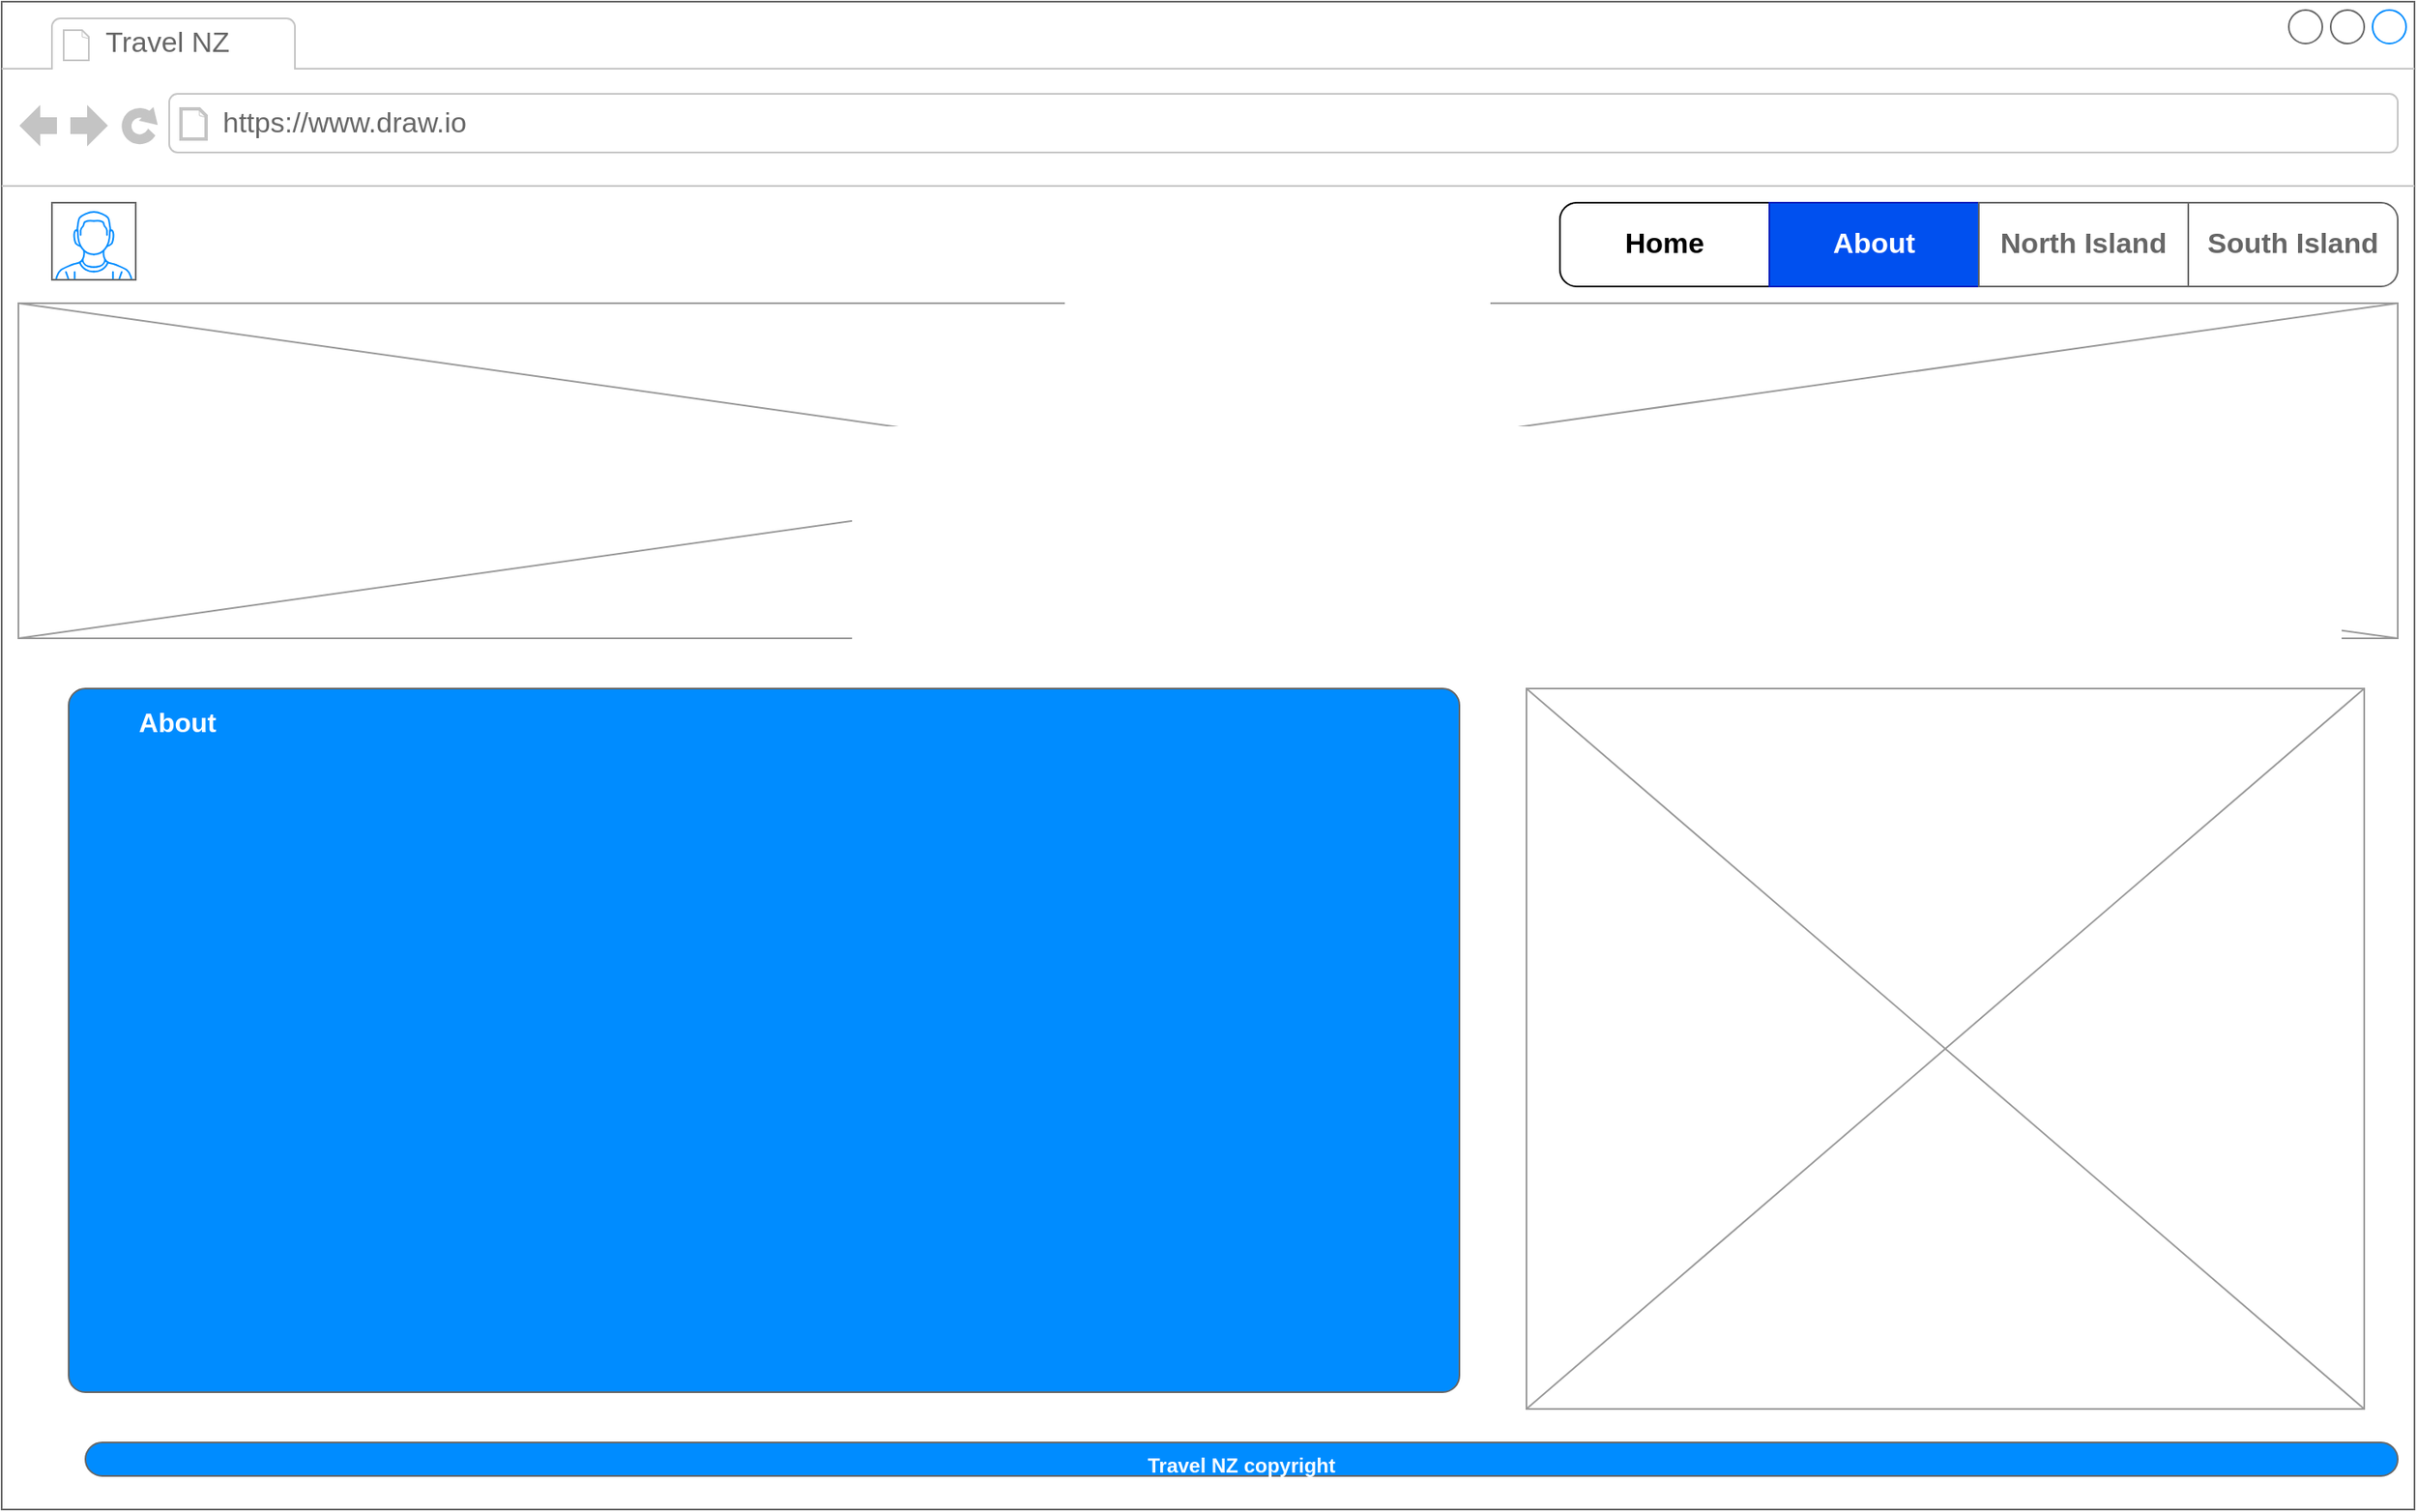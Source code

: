 <mxfile version="26.0.16">
  <diagram name="Page-1" id="HnS99wQGOPGrbwzUuvcM">
    <mxGraphModel grid="1" page="1" gridSize="10" guides="1" tooltips="1" connect="1" arrows="1" fold="1" pageScale="1" pageWidth="827" pageHeight="1169" math="0" shadow="0">
      <root>
        <mxCell id="0" />
        <mxCell id="1" parent="0" />
        <mxCell id="HgDEF3lIqZuHBoiITZHO-1" value="" style="strokeWidth=1;shadow=0;dashed=0;align=center;html=1;shape=mxgraph.mockup.containers.browserWindow;rSize=0;strokeColor=#666666;strokeColor2=#008cff;strokeColor3=#c4c4c4;mainText=,;recursiveResize=0;" vertex="1" parent="1">
          <mxGeometry x="-570" y="250" width="1440" height="900" as="geometry" />
        </mxCell>
        <mxCell id="HgDEF3lIqZuHBoiITZHO-2" value="Travel NZ" style="strokeWidth=1;shadow=0;dashed=0;align=center;html=1;shape=mxgraph.mockup.containers.anchor;fontSize=17;fontColor=#666666;align=left;whiteSpace=wrap;" vertex="1" parent="HgDEF3lIqZuHBoiITZHO-1">
          <mxGeometry x="60" y="12" width="110" height="26" as="geometry" />
        </mxCell>
        <mxCell id="HgDEF3lIqZuHBoiITZHO-3" value="https://www.draw.io" style="strokeWidth=1;shadow=0;dashed=0;align=center;html=1;shape=mxgraph.mockup.containers.anchor;rSize=0;fontSize=17;fontColor=#666666;align=left;" vertex="1" parent="HgDEF3lIqZuHBoiITZHO-1">
          <mxGeometry x="130" y="60" width="250" height="26" as="geometry" />
        </mxCell>
        <mxCell id="HgDEF3lIqZuHBoiITZHO-4" value="" style="verticalLabelPosition=bottom;shadow=0;dashed=0;align=center;html=1;verticalAlign=top;strokeWidth=1;shape=mxgraph.mockup.graphics.simpleIcon;strokeColor=#999999;" vertex="1" parent="HgDEF3lIqZuHBoiITZHO-1">
          <mxGeometry x="10" y="180" width="1420" height="200" as="geometry" />
        </mxCell>
        <mxCell id="HgDEF3lIqZuHBoiITZHO-5" value="" style="swimlane;shape=mxgraph.bootstrap.anchor;strokeColor=#666666;fillColor=#ffffff;fontColor=#666666;fontStyle=0;childLayout=stackLayout;horizontal=0;startSize=0;horizontalStack=1;resizeParent=1;resizeParentMax=0;resizeLast=0;collapsible=0;marginBottom=0;whiteSpace=wrap;html=1;" vertex="1" parent="HgDEF3lIqZuHBoiITZHO-1">
          <mxGeometry x="930" y="120" width="500" height="50" as="geometry" />
        </mxCell>
        <mxCell id="HgDEF3lIqZuHBoiITZHO-6" value="Home" style="text;align=center;verticalAlign=middle;spacingLeft=10;spacingRight=10;overflow=hidden;points=[[0,0.5],[1,0.5]];portConstraint=eastwest;rotatable=0;whiteSpace=wrap;html=1;shape=mxgraph.mockup.leftButton;rSize=10;fontSize=17;fontStyle=1;strokeColor=default;" vertex="1" parent="HgDEF3lIqZuHBoiITZHO-5">
          <mxGeometry width="125" height="50" as="geometry" />
        </mxCell>
        <mxCell id="HgDEF3lIqZuHBoiITZHO-7" value="About" style="text;strokeColor=#001DBC;align=center;verticalAlign=middle;spacingLeft=10;spacingRight=10;overflow=hidden;points=[[0,0.5],[1,0.5]];portConstraint=eastwest;rotatable=0;whiteSpace=wrap;html=1;rSize=5;fillColor=#0050ef;fontSize=17;fontStyle=1;fontColor=#ffffff;" vertex="1" parent="HgDEF3lIqZuHBoiITZHO-5">
          <mxGeometry x="125" width="125" height="50" as="geometry" />
        </mxCell>
        <mxCell id="HgDEF3lIqZuHBoiITZHO-8" value="North Island" style="text;strokeColor=inherit;align=center;verticalAlign=middle;spacingLeft=10;spacingRight=10;overflow=hidden;points=[[0,0.5],[1,0.5]];portConstraint=eastwest;rotatable=0;whiteSpace=wrap;html=1;rSize=5;fillColor=inherit;fontColor=inherit;fontSize=17;fontStyle=1;" vertex="1" parent="HgDEF3lIqZuHBoiITZHO-5">
          <mxGeometry x="250" width="125" height="50" as="geometry" />
        </mxCell>
        <mxCell id="HgDEF3lIqZuHBoiITZHO-9" value="South Island" style="text;strokeColor=inherit;align=center;verticalAlign=middle;spacingLeft=10;spacingRight=10;overflow=hidden;points=[[0,0.5],[1,0.5]];portConstraint=eastwest;rotatable=0;whiteSpace=wrap;html=1;shape=mxgraph.mockup.rightButton;rSize=10;fillColor=inherit;fontColor=inherit;fontSize=17;fontStyle=1;" vertex="1" parent="HgDEF3lIqZuHBoiITZHO-5">
          <mxGeometry x="375" width="125" height="50" as="geometry" />
        </mxCell>
        <mxCell id="HgDEF3lIqZuHBoiITZHO-10" value="" style="verticalLabelPosition=bottom;shadow=0;dashed=0;align=center;html=1;verticalAlign=top;strokeWidth=1;shape=mxgraph.mockup.graphics.simpleIcon;strokeColor=#999999;" vertex="1" parent="HgDEF3lIqZuHBoiITZHO-1">
          <mxGeometry x="910" y="410" width="500" height="430" as="geometry" />
        </mxCell>
        <mxCell id="HgDEF3lIqZuHBoiITZHO-11" value="" style="strokeWidth=1;shadow=0;dashed=0;align=center;html=1;shape=mxgraph.mockup.buttons.multiButton;fillColor=#008cff;strokeColor=#666666;mainText=;subText=;" vertex="1" parent="HgDEF3lIqZuHBoiITZHO-1">
          <mxGeometry x="40" y="410" width="830" height="420" as="geometry" />
        </mxCell>
        <mxCell id="HgDEF3lIqZuHBoiITZHO-12" value="About" style="strokeWidth=1;shadow=0;dashed=0;align=center;html=1;shape=mxgraph.mockup.anchor;fontSize=16;fontColor=#ffffff;fontStyle=1;whiteSpace=wrap;" vertex="1" parent="HgDEF3lIqZuHBoiITZHO-1">
          <mxGeometry x="30" y="420" width="150" height="20" as="geometry" />
        </mxCell>
        <mxCell id="HgDEF3lIqZuHBoiITZHO-14" value="" style="verticalLabelPosition=bottom;shadow=0;dashed=0;align=center;html=1;verticalAlign=top;strokeWidth=1;shape=mxgraph.mockup.containers.userMale;strokeColor=#666666;strokeColor2=#008cff;" vertex="1" parent="HgDEF3lIqZuHBoiITZHO-1">
          <mxGeometry x="30" y="120" width="50" height="46" as="geometry" />
        </mxCell>
        <mxCell id="HgDEF3lIqZuHBoiITZHO-15" value="" style="strokeWidth=1;shadow=0;dashed=0;align=center;html=1;shape=mxgraph.mockup.buttons.multiButton;fillColor=#008cff;strokeColor=#666666;mainText=;subText=;" vertex="1" parent="HgDEF3lIqZuHBoiITZHO-1">
          <mxGeometry x="50" y="860" width="1380" height="20" as="geometry" />
        </mxCell>
        <mxCell id="HgDEF3lIqZuHBoiITZHO-16" value="" style="strokeWidth=1;shadow=0;dashed=0;align=center;html=1;shape=mxgraph.mockup.anchor;fontSize=16;fontColor=#ffffff;fontStyle=1;whiteSpace=wrap;" vertex="1" parent="HgDEF3lIqZuHBoiITZHO-15">
          <mxGeometry y="3.2" width="1380" height="8" as="geometry" />
        </mxCell>
        <mxCell id="HgDEF3lIqZuHBoiITZHO-17" value="Travel NZ copyright" style="strokeWidth=1;shadow=0;dashed=0;align=center;html=1;shape=mxgraph.mockup.anchor;fontSize=12;fontColor=#ffffff;fontStyle=1;whiteSpace=wrap;" vertex="1" parent="HgDEF3lIqZuHBoiITZHO-15">
          <mxGeometry y="12" width="1380" height="4" as="geometry" />
        </mxCell>
      </root>
    </mxGraphModel>
  </diagram>
</mxfile>
